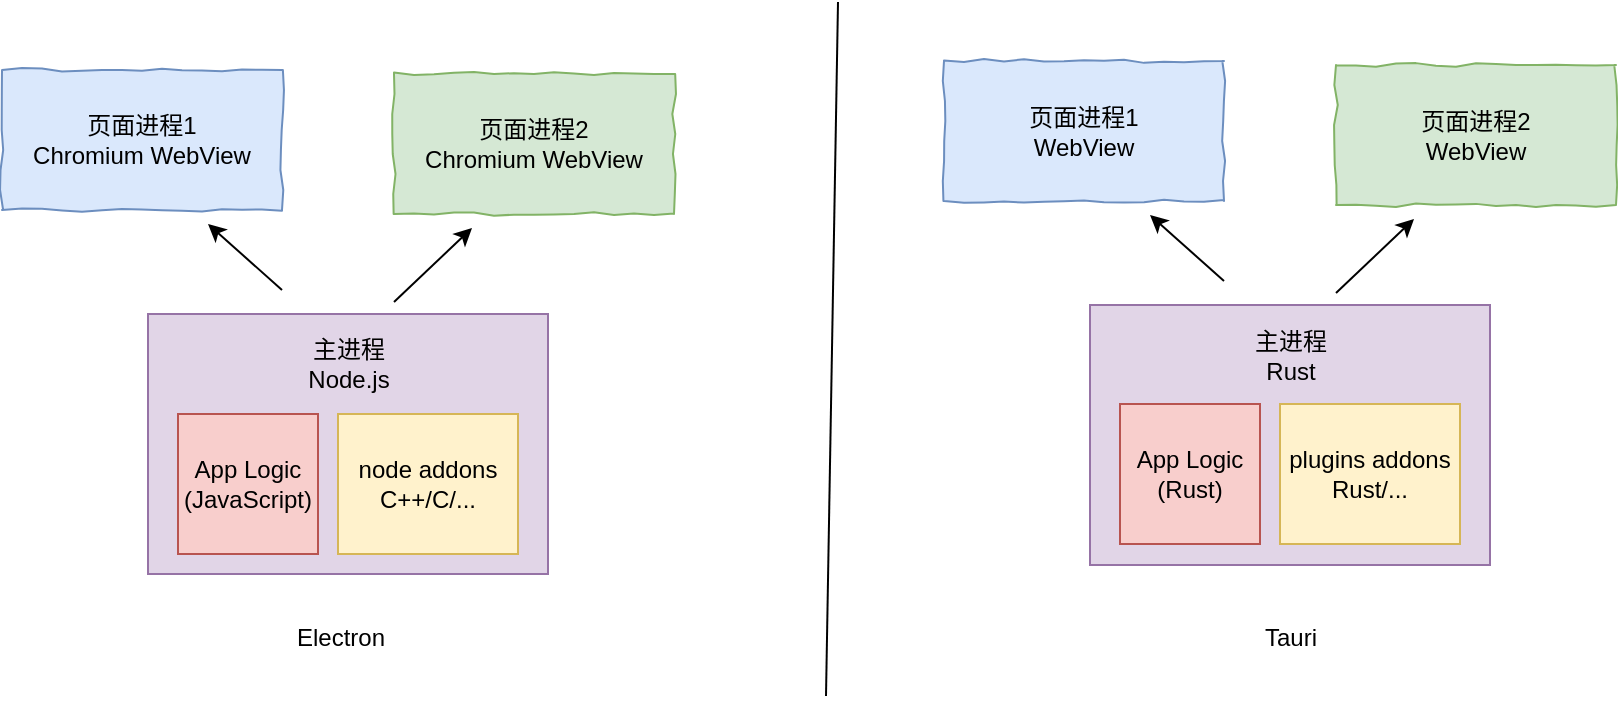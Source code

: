 <mxfile version="24.7.17">
  <diagram name="第 1 页" id="0caOHaQqN6kdgEYJ-XXT">
    <mxGraphModel dx="2027" dy="1121" grid="0" gridSize="10" guides="1" tooltips="1" connect="1" arrows="1" fold="1" page="1" pageScale="1" pageWidth="1654" pageHeight="1169" math="0" shadow="0">
      <root>
        <mxCell id="0" />
        <mxCell id="1" parent="0" />
        <mxCell id="8h5_Cuu2qwKBEmIBL3tr-2" value="" style="rounded=0;whiteSpace=wrap;html=1;fillColor=#e1d5e7;strokeColor=#9673a6;" vertex="1" parent="1">
          <mxGeometry x="155" y="295" width="200" height="130" as="geometry" />
        </mxCell>
        <mxCell id="8h5_Cuu2qwKBEmIBL3tr-3" value="主进程&lt;div&gt;Node.js&lt;/div&gt;" style="text;html=1;align=center;verticalAlign=middle;resizable=0;points=[];autosize=1;strokeColor=none;fillColor=none;" vertex="1" parent="1">
          <mxGeometry x="225" y="300" width="60" height="40" as="geometry" />
        </mxCell>
        <mxCell id="8h5_Cuu2qwKBEmIBL3tr-4" value="&lt;span style=&quot;text-wrap: nowrap;&quot;&gt;页面进程1&lt;/span&gt;&lt;div style=&quot;text-wrap: nowrap;&quot;&gt;Chromium WebView&lt;/div&gt;" style="rounded=0;whiteSpace=wrap;html=1;fillColor=#dae8fc;strokeColor=#6c8ebf;comic=1;enumerate=0;" vertex="1" parent="1">
          <mxGeometry x="82" y="173" width="140" height="70" as="geometry" />
        </mxCell>
        <mxCell id="8h5_Cuu2qwKBEmIBL3tr-6" value="&lt;span style=&quot;text-wrap: nowrap;&quot;&gt;页面进程&lt;/span&gt;&lt;span style=&quot;text-wrap: nowrap; background-color: initial;&quot;&gt;2&lt;/span&gt;&lt;div&gt;&lt;div style=&quot;text-wrap: nowrap;&quot;&gt;Chromium WebView&lt;/div&gt;&lt;/div&gt;" style="rounded=0;whiteSpace=wrap;html=1;fillColor=#d5e8d4;strokeColor=#82b366;comic=1;enumerate=0;" vertex="1" parent="1">
          <mxGeometry x="278" y="175" width="140" height="70" as="geometry" />
        </mxCell>
        <mxCell id="8h5_Cuu2qwKBEmIBL3tr-7" value="node addons&lt;div&gt;C++/C/...&lt;/div&gt;" style="rounded=0;whiteSpace=wrap;html=1;fillColor=#fff2cc;strokeColor=#d6b656;" vertex="1" parent="1">
          <mxGeometry x="250" y="345" width="90" height="70" as="geometry" />
        </mxCell>
        <mxCell id="8h5_Cuu2qwKBEmIBL3tr-8" value="App Logic&lt;div&gt;(JavaScript)&lt;/div&gt;" style="rounded=0;whiteSpace=wrap;html=1;fillColor=#f8cecc;strokeColor=#b85450;" vertex="1" parent="1">
          <mxGeometry x="170" y="345" width="70" height="70" as="geometry" />
        </mxCell>
        <mxCell id="8h5_Cuu2qwKBEmIBL3tr-10" value="" style="endArrow=classic;html=1;rounded=0;" edge="1" parent="1">
          <mxGeometry width="50" height="50" relative="1" as="geometry">
            <mxPoint x="222" y="283" as="sourcePoint" />
            <mxPoint x="185" y="250" as="targetPoint" />
          </mxGeometry>
        </mxCell>
        <mxCell id="8h5_Cuu2qwKBEmIBL3tr-11" value="" style="endArrow=classic;html=1;rounded=0;" edge="1" parent="1">
          <mxGeometry width="50" height="50" relative="1" as="geometry">
            <mxPoint x="278" y="289" as="sourcePoint" />
            <mxPoint x="317" y="252" as="targetPoint" />
          </mxGeometry>
        </mxCell>
        <mxCell id="8h5_Cuu2qwKBEmIBL3tr-12" value="Electron" style="text;html=1;align=center;verticalAlign=middle;resizable=0;points=[];autosize=1;strokeColor=none;fillColor=none;" vertex="1" parent="1">
          <mxGeometry x="220" y="444" width="62" height="26" as="geometry" />
        </mxCell>
        <mxCell id="8h5_Cuu2qwKBEmIBL3tr-13" value="" style="endArrow=none;html=1;rounded=0;" edge="1" parent="1">
          <mxGeometry width="50" height="50" relative="1" as="geometry">
            <mxPoint x="494" y="486" as="sourcePoint" />
            <mxPoint x="500" y="139" as="targetPoint" />
          </mxGeometry>
        </mxCell>
        <mxCell id="8h5_Cuu2qwKBEmIBL3tr-14" value="" style="rounded=0;whiteSpace=wrap;html=1;fillColor=#e1d5e7;strokeColor=#9673a6;" vertex="1" parent="1">
          <mxGeometry x="626" y="290.5" width="200" height="130" as="geometry" />
        </mxCell>
        <mxCell id="8h5_Cuu2qwKBEmIBL3tr-15" value="主进程&lt;div&gt;Rust&lt;/div&gt;" style="text;html=1;align=center;verticalAlign=middle;resizable=0;points=[];autosize=1;strokeColor=none;fillColor=none;" vertex="1" parent="1">
          <mxGeometry x="699" y="295.5" width="54" height="41" as="geometry" />
        </mxCell>
        <mxCell id="8h5_Cuu2qwKBEmIBL3tr-16" value="&lt;span style=&quot;text-wrap: nowrap;&quot;&gt;页面进程1&lt;/span&gt;&lt;div style=&quot;text-wrap: nowrap;&quot;&gt;WebView&lt;/div&gt;" style="rounded=0;whiteSpace=wrap;html=1;fillColor=#dae8fc;strokeColor=#6c8ebf;comic=1;enumerate=0;" vertex="1" parent="1">
          <mxGeometry x="553" y="168.5" width="140" height="70" as="geometry" />
        </mxCell>
        <mxCell id="8h5_Cuu2qwKBEmIBL3tr-17" value="&lt;span style=&quot;text-wrap: nowrap;&quot;&gt;页面进程&lt;/span&gt;&lt;span style=&quot;text-wrap: nowrap; background-color: initial;&quot;&gt;2&lt;/span&gt;&lt;div&gt;&lt;div style=&quot;text-wrap: nowrap;&quot;&gt;WebView&lt;/div&gt;&lt;/div&gt;" style="rounded=0;whiteSpace=wrap;html=1;fillColor=#d5e8d4;strokeColor=#82b366;comic=1;enumerate=0;" vertex="1" parent="1">
          <mxGeometry x="749" y="170.5" width="140" height="70" as="geometry" />
        </mxCell>
        <mxCell id="8h5_Cuu2qwKBEmIBL3tr-18" value="plugins addons&lt;div&gt;Rust/...&lt;/div&gt;" style="rounded=0;whiteSpace=wrap;html=1;fillColor=#fff2cc;strokeColor=#d6b656;" vertex="1" parent="1">
          <mxGeometry x="721" y="340" width="90" height="70" as="geometry" />
        </mxCell>
        <mxCell id="8h5_Cuu2qwKBEmIBL3tr-19" value="App Logic&lt;div&gt;(Rust)&lt;/div&gt;" style="rounded=0;whiteSpace=wrap;html=1;fillColor=#f8cecc;strokeColor=#b85450;" vertex="1" parent="1">
          <mxGeometry x="641" y="340" width="70" height="70" as="geometry" />
        </mxCell>
        <mxCell id="8h5_Cuu2qwKBEmIBL3tr-20" value="" style="endArrow=classic;html=1;rounded=0;" edge="1" parent="1">
          <mxGeometry width="50" height="50" relative="1" as="geometry">
            <mxPoint x="693" y="278.5" as="sourcePoint" />
            <mxPoint x="656" y="245.5" as="targetPoint" />
          </mxGeometry>
        </mxCell>
        <mxCell id="8h5_Cuu2qwKBEmIBL3tr-21" value="" style="endArrow=classic;html=1;rounded=0;" edge="1" parent="1">
          <mxGeometry width="50" height="50" relative="1" as="geometry">
            <mxPoint x="749" y="284.5" as="sourcePoint" />
            <mxPoint x="788" y="247.5" as="targetPoint" />
          </mxGeometry>
        </mxCell>
        <mxCell id="8h5_Cuu2qwKBEmIBL3tr-22" value="Tauri" style="text;html=1;align=center;verticalAlign=middle;resizable=0;points=[];autosize=1;strokeColor=none;fillColor=none;" vertex="1" parent="1">
          <mxGeometry x="704" y="444" width="44" height="26" as="geometry" />
        </mxCell>
      </root>
    </mxGraphModel>
  </diagram>
</mxfile>
